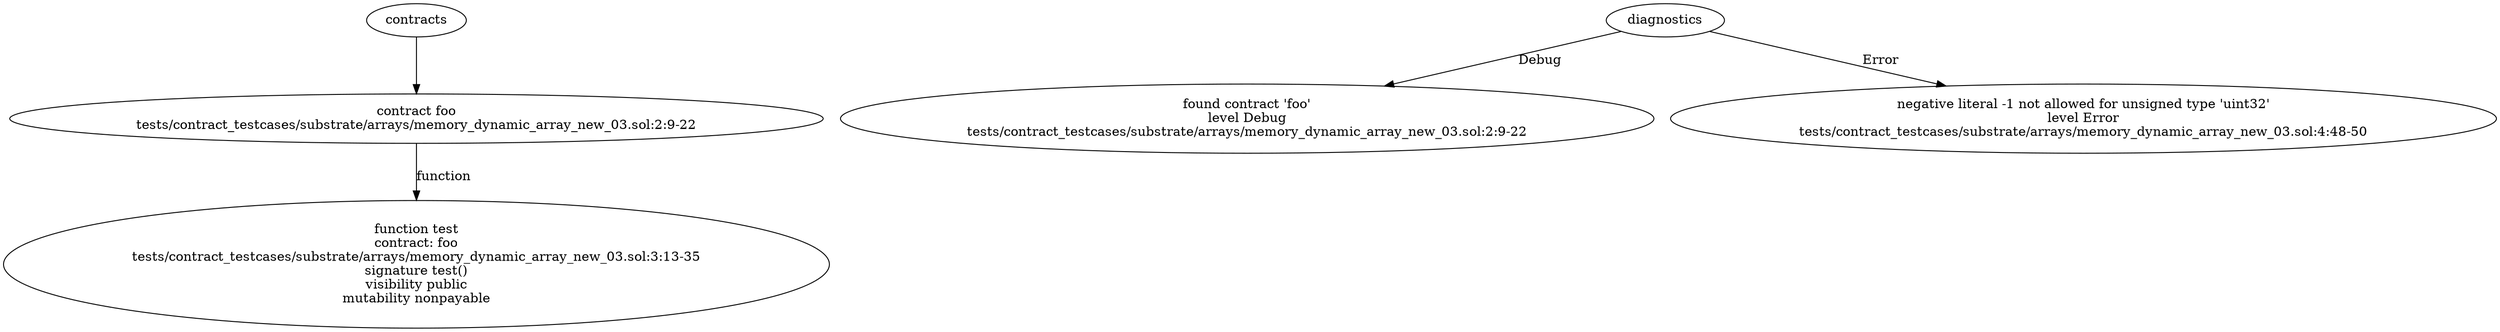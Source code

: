 strict digraph "tests/contract_testcases/substrate/arrays/memory_dynamic_array_new_03.sol" {
	contract [label="contract foo\ntests/contract_testcases/substrate/arrays/memory_dynamic_array_new_03.sol:2:9-22"]
	test [label="function test\ncontract: foo\ntests/contract_testcases/substrate/arrays/memory_dynamic_array_new_03.sol:3:13-35\nsignature test()\nvisibility public\nmutability nonpayable"]
	diagnostic [label="found contract 'foo'\nlevel Debug\ntests/contract_testcases/substrate/arrays/memory_dynamic_array_new_03.sol:2:9-22"]
	diagnostic_5 [label="negative literal -1 not allowed for unsigned type 'uint32'\nlevel Error\ntests/contract_testcases/substrate/arrays/memory_dynamic_array_new_03.sol:4:48-50"]
	contracts -> contract
	contract -> test [label="function"]
	diagnostics -> diagnostic [label="Debug"]
	diagnostics -> diagnostic_5 [label="Error"]
}
